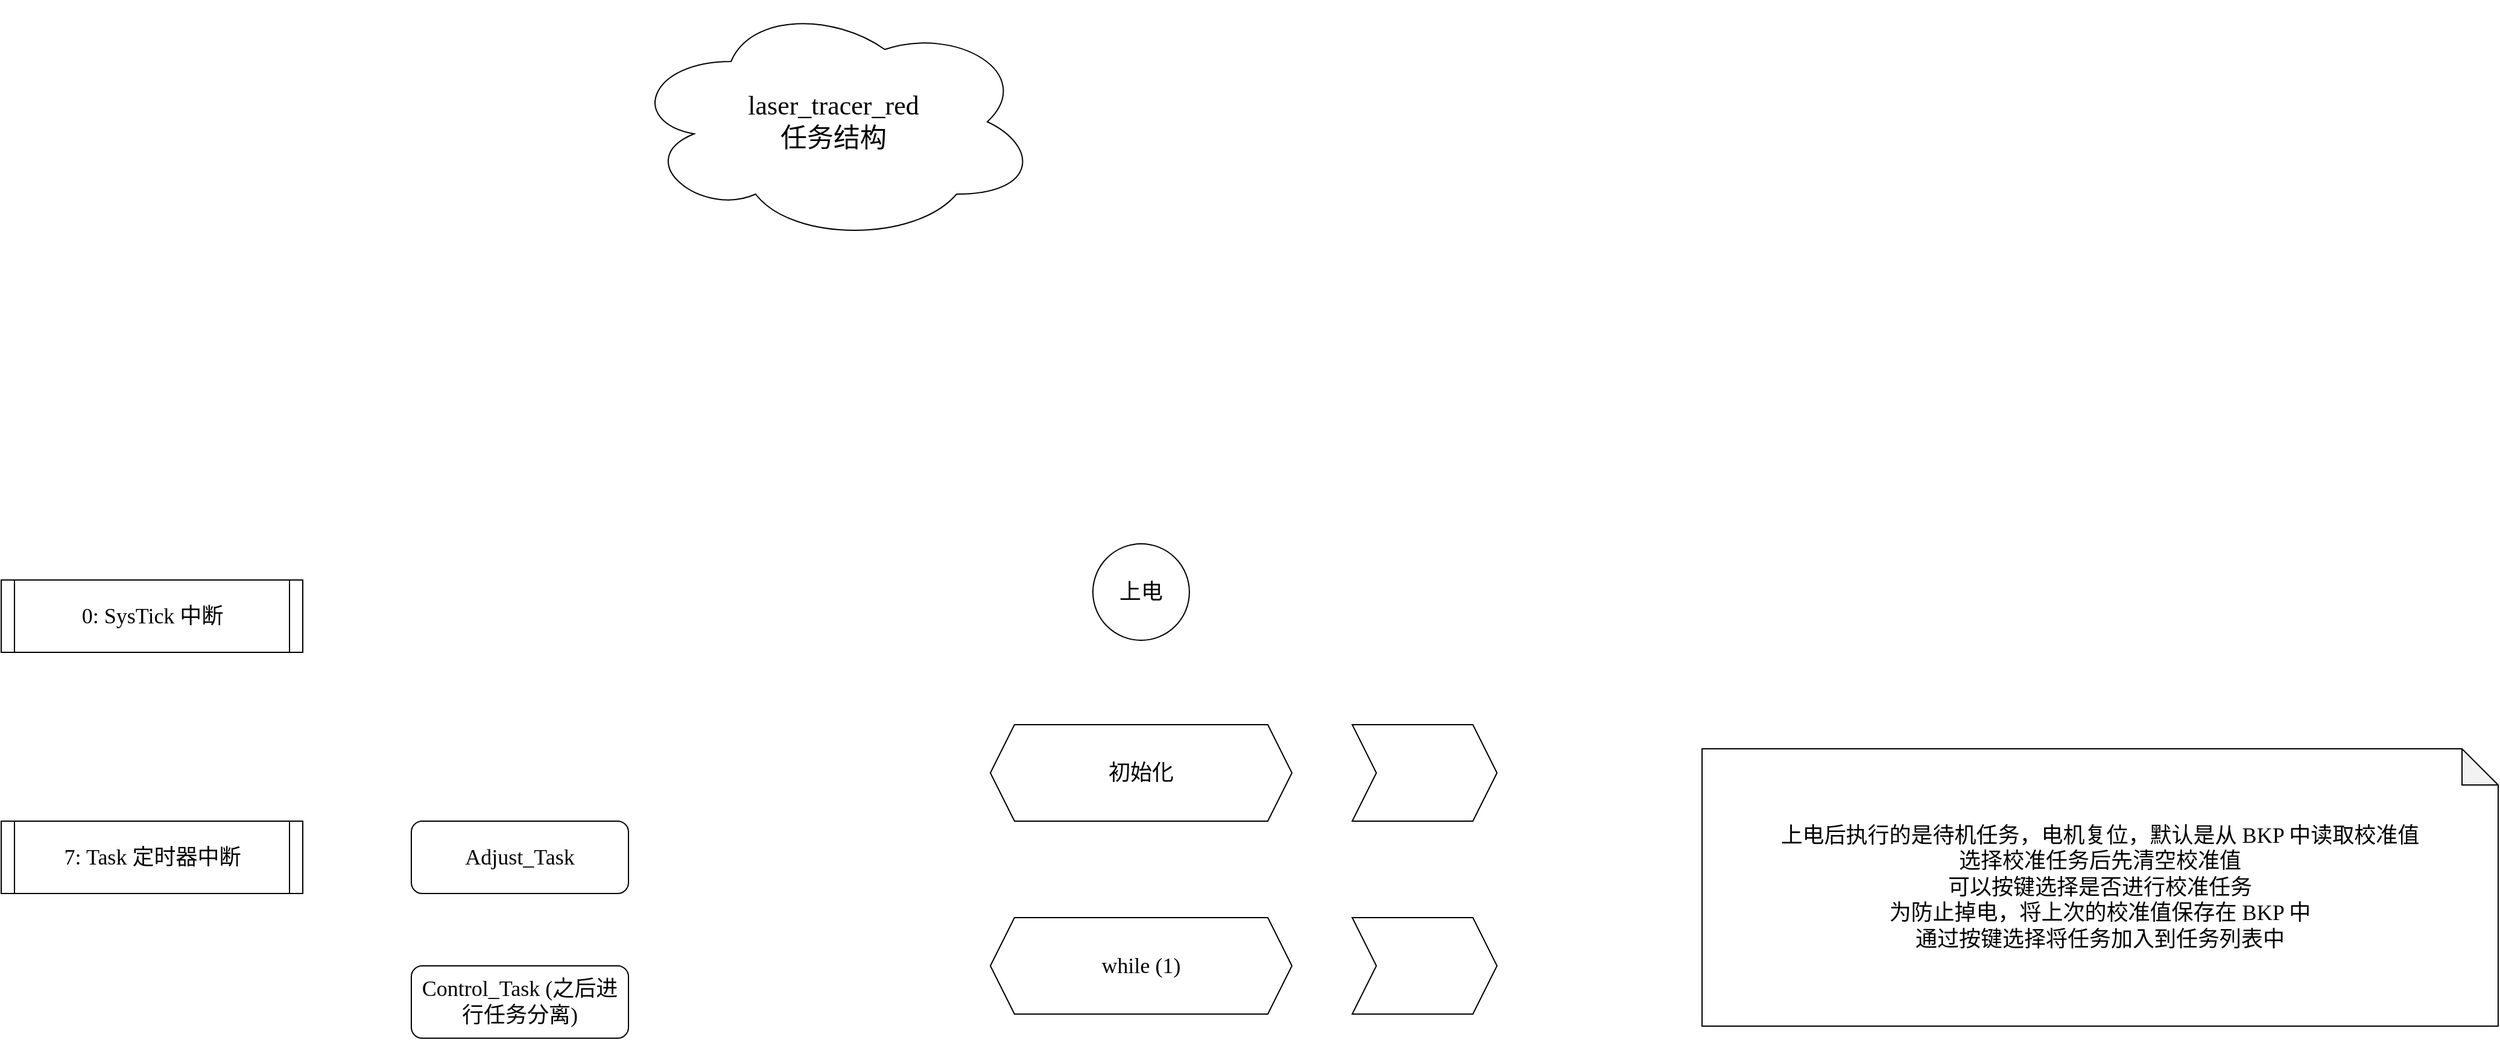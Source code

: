 <mxfile version="21.6.5" type="device">
  <diagram name="第 1 页" id="mGhmfbTb8Wc3Do7a1iYn">
    <mxGraphModel dx="6105" dy="4115" grid="1" gridSize="10" guides="1" tooltips="1" connect="1" arrows="1" fold="1" page="1" pageScale="1" pageWidth="4681" pageHeight="3300" math="0" shadow="0">
      <root>
        <mxCell id="0" />
        <mxCell id="1" parent="0" />
        <mxCell id="hSJ1ms62RiZb7OX1Fyzo-14" value="上电" style="ellipse;whiteSpace=wrap;html=1;aspect=fixed;strokeColor=default;fontFamily=LXGW WenKai Mono;fontSize=18;fontColor=default;fillColor=default;" parent="1" vertex="1">
          <mxGeometry x="2265" y="670" width="80" height="80" as="geometry" />
        </mxCell>
        <mxCell id="hSJ1ms62RiZb7OX1Fyzo-18" value="" style="shape=step;perimeter=stepPerimeter;whiteSpace=wrap;html=1;fixedSize=1;strokeColor=default;fontFamily=LXGW WenKai Mono;fontSize=18;fontColor=default;fillColor=default;" parent="1" vertex="1">
          <mxGeometry x="2480" y="820" width="120" height="80" as="geometry" />
        </mxCell>
        <mxCell id="hSJ1ms62RiZb7OX1Fyzo-19" value="初始化" style="shape=hexagon;perimeter=hexagonPerimeter2;whiteSpace=wrap;html=1;fixedSize=1;strokeColor=default;fontFamily=LXGW WenKai Mono;fontSize=18;fontColor=default;fillColor=default;" parent="1" vertex="1">
          <mxGeometry x="2180" y="820" width="250" height="80" as="geometry" />
        </mxCell>
        <mxCell id="hSJ1ms62RiZb7OX1Fyzo-20" value="" style="shape=step;perimeter=stepPerimeter;whiteSpace=wrap;html=1;fixedSize=1;strokeColor=default;fontFamily=LXGW WenKai Mono;fontSize=18;fontColor=default;fillColor=default;" parent="1" vertex="1">
          <mxGeometry x="2480" y="980" width="120" height="80" as="geometry" />
        </mxCell>
        <mxCell id="hSJ1ms62RiZb7OX1Fyzo-21" value="while (1)" style="shape=hexagon;perimeter=hexagonPerimeter2;whiteSpace=wrap;html=1;fixedSize=1;strokeColor=default;fontFamily=LXGW WenKai Mono;fontSize=18;fontColor=default;fillColor=default;" parent="1" vertex="1">
          <mxGeometry x="2180" y="980" width="250" height="80" as="geometry" />
        </mxCell>
        <mxCell id="NOf89C0cPz7C2jOjiV6T-2" value="laser_tracer_red&lt;br style=&quot;font-size: 22px;&quot;&gt;&lt;span style=&quot;font-size: 22px;&quot;&gt;任务结构&lt;/span&gt;" style="ellipse;shape=cloud;whiteSpace=wrap;html=1;strokeColor=default;fontFamily=LXGW WenKai Mono;fontSize=22;fontColor=default;fillColor=default;" vertex="1" parent="1">
          <mxGeometry x="1880" y="220" width="340" height="200" as="geometry" />
        </mxCell>
        <mxCell id="NOf89C0cPz7C2jOjiV6T-3" value="0: SysTick 中断" style="shape=process;whiteSpace=wrap;html=1;backgroundOutline=1;strokeColor=default;fontFamily=LXGW WenKai Mono;fontSize=18;fontColor=default;fillColor=default;size=0.043;" vertex="1" parent="1">
          <mxGeometry x="1360" y="700" width="250" height="60" as="geometry" />
        </mxCell>
        <mxCell id="NOf89C0cPz7C2jOjiV6T-5" value="7: Task 定时器中断" style="shape=process;whiteSpace=wrap;html=1;backgroundOutline=1;strokeColor=default;fontFamily=LXGW WenKai Mono;fontSize=18;fontColor=default;fillColor=default;size=0.043;" vertex="1" parent="1">
          <mxGeometry x="1360" y="900" width="250" height="60" as="geometry" />
        </mxCell>
        <mxCell id="NOf89C0cPz7C2jOjiV6T-6" value="Adjust_Task" style="rounded=1;whiteSpace=wrap;html=1;strokeColor=default;fontFamily=LXGW WenKai Mono;fontSize=18;fontColor=default;fillColor=default;" vertex="1" parent="1">
          <mxGeometry x="1700" y="900" width="180" height="60" as="geometry" />
        </mxCell>
        <mxCell id="NOf89C0cPz7C2jOjiV6T-7" value="Control_Task (之后进行任务分离)" style="rounded=1;whiteSpace=wrap;html=1;strokeColor=default;fontFamily=LXGW WenKai Mono;fontSize=18;fontColor=default;fillColor=default;" vertex="1" parent="1">
          <mxGeometry x="1700" y="1020" width="180" height="60" as="geometry" />
        </mxCell>
        <mxCell id="NOf89C0cPz7C2jOjiV6T-9" value="上电后执行的是待机任务，电机复位，默认是从 BKP 中读取校准值&lt;br&gt;选择校准任务后先清空校准值&lt;br&gt;可以按键选择是否进行校准任务&lt;br&gt;为防止掉电，将上次的校准值保存在 BKP 中&lt;br&gt;通过按键选择将任务加入到任务列表中" style="shape=note;whiteSpace=wrap;html=1;backgroundOutline=1;darkOpacity=0.05;strokeColor=default;fontFamily=LXGW WenKai Mono;fontSize=18;fontColor=default;fillColor=default;" vertex="1" parent="1">
          <mxGeometry x="2770" y="840" width="660" height="230" as="geometry" />
        </mxCell>
      </root>
    </mxGraphModel>
  </diagram>
</mxfile>
